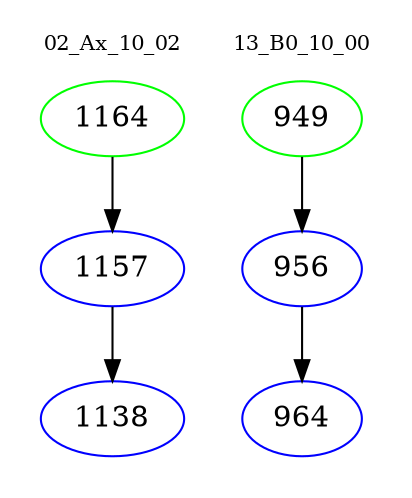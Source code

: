digraph{
subgraph cluster_0 {
color = white
label = "02_Ax_10_02";
fontsize=10;
T0_1164 [label="1164", color="green"]
T0_1164 -> T0_1157 [color="black"]
T0_1157 [label="1157", color="blue"]
T0_1157 -> T0_1138 [color="black"]
T0_1138 [label="1138", color="blue"]
}
subgraph cluster_1 {
color = white
label = "13_B0_10_00";
fontsize=10;
T1_949 [label="949", color="green"]
T1_949 -> T1_956 [color="black"]
T1_956 [label="956", color="blue"]
T1_956 -> T1_964 [color="black"]
T1_964 [label="964", color="blue"]
}
}
